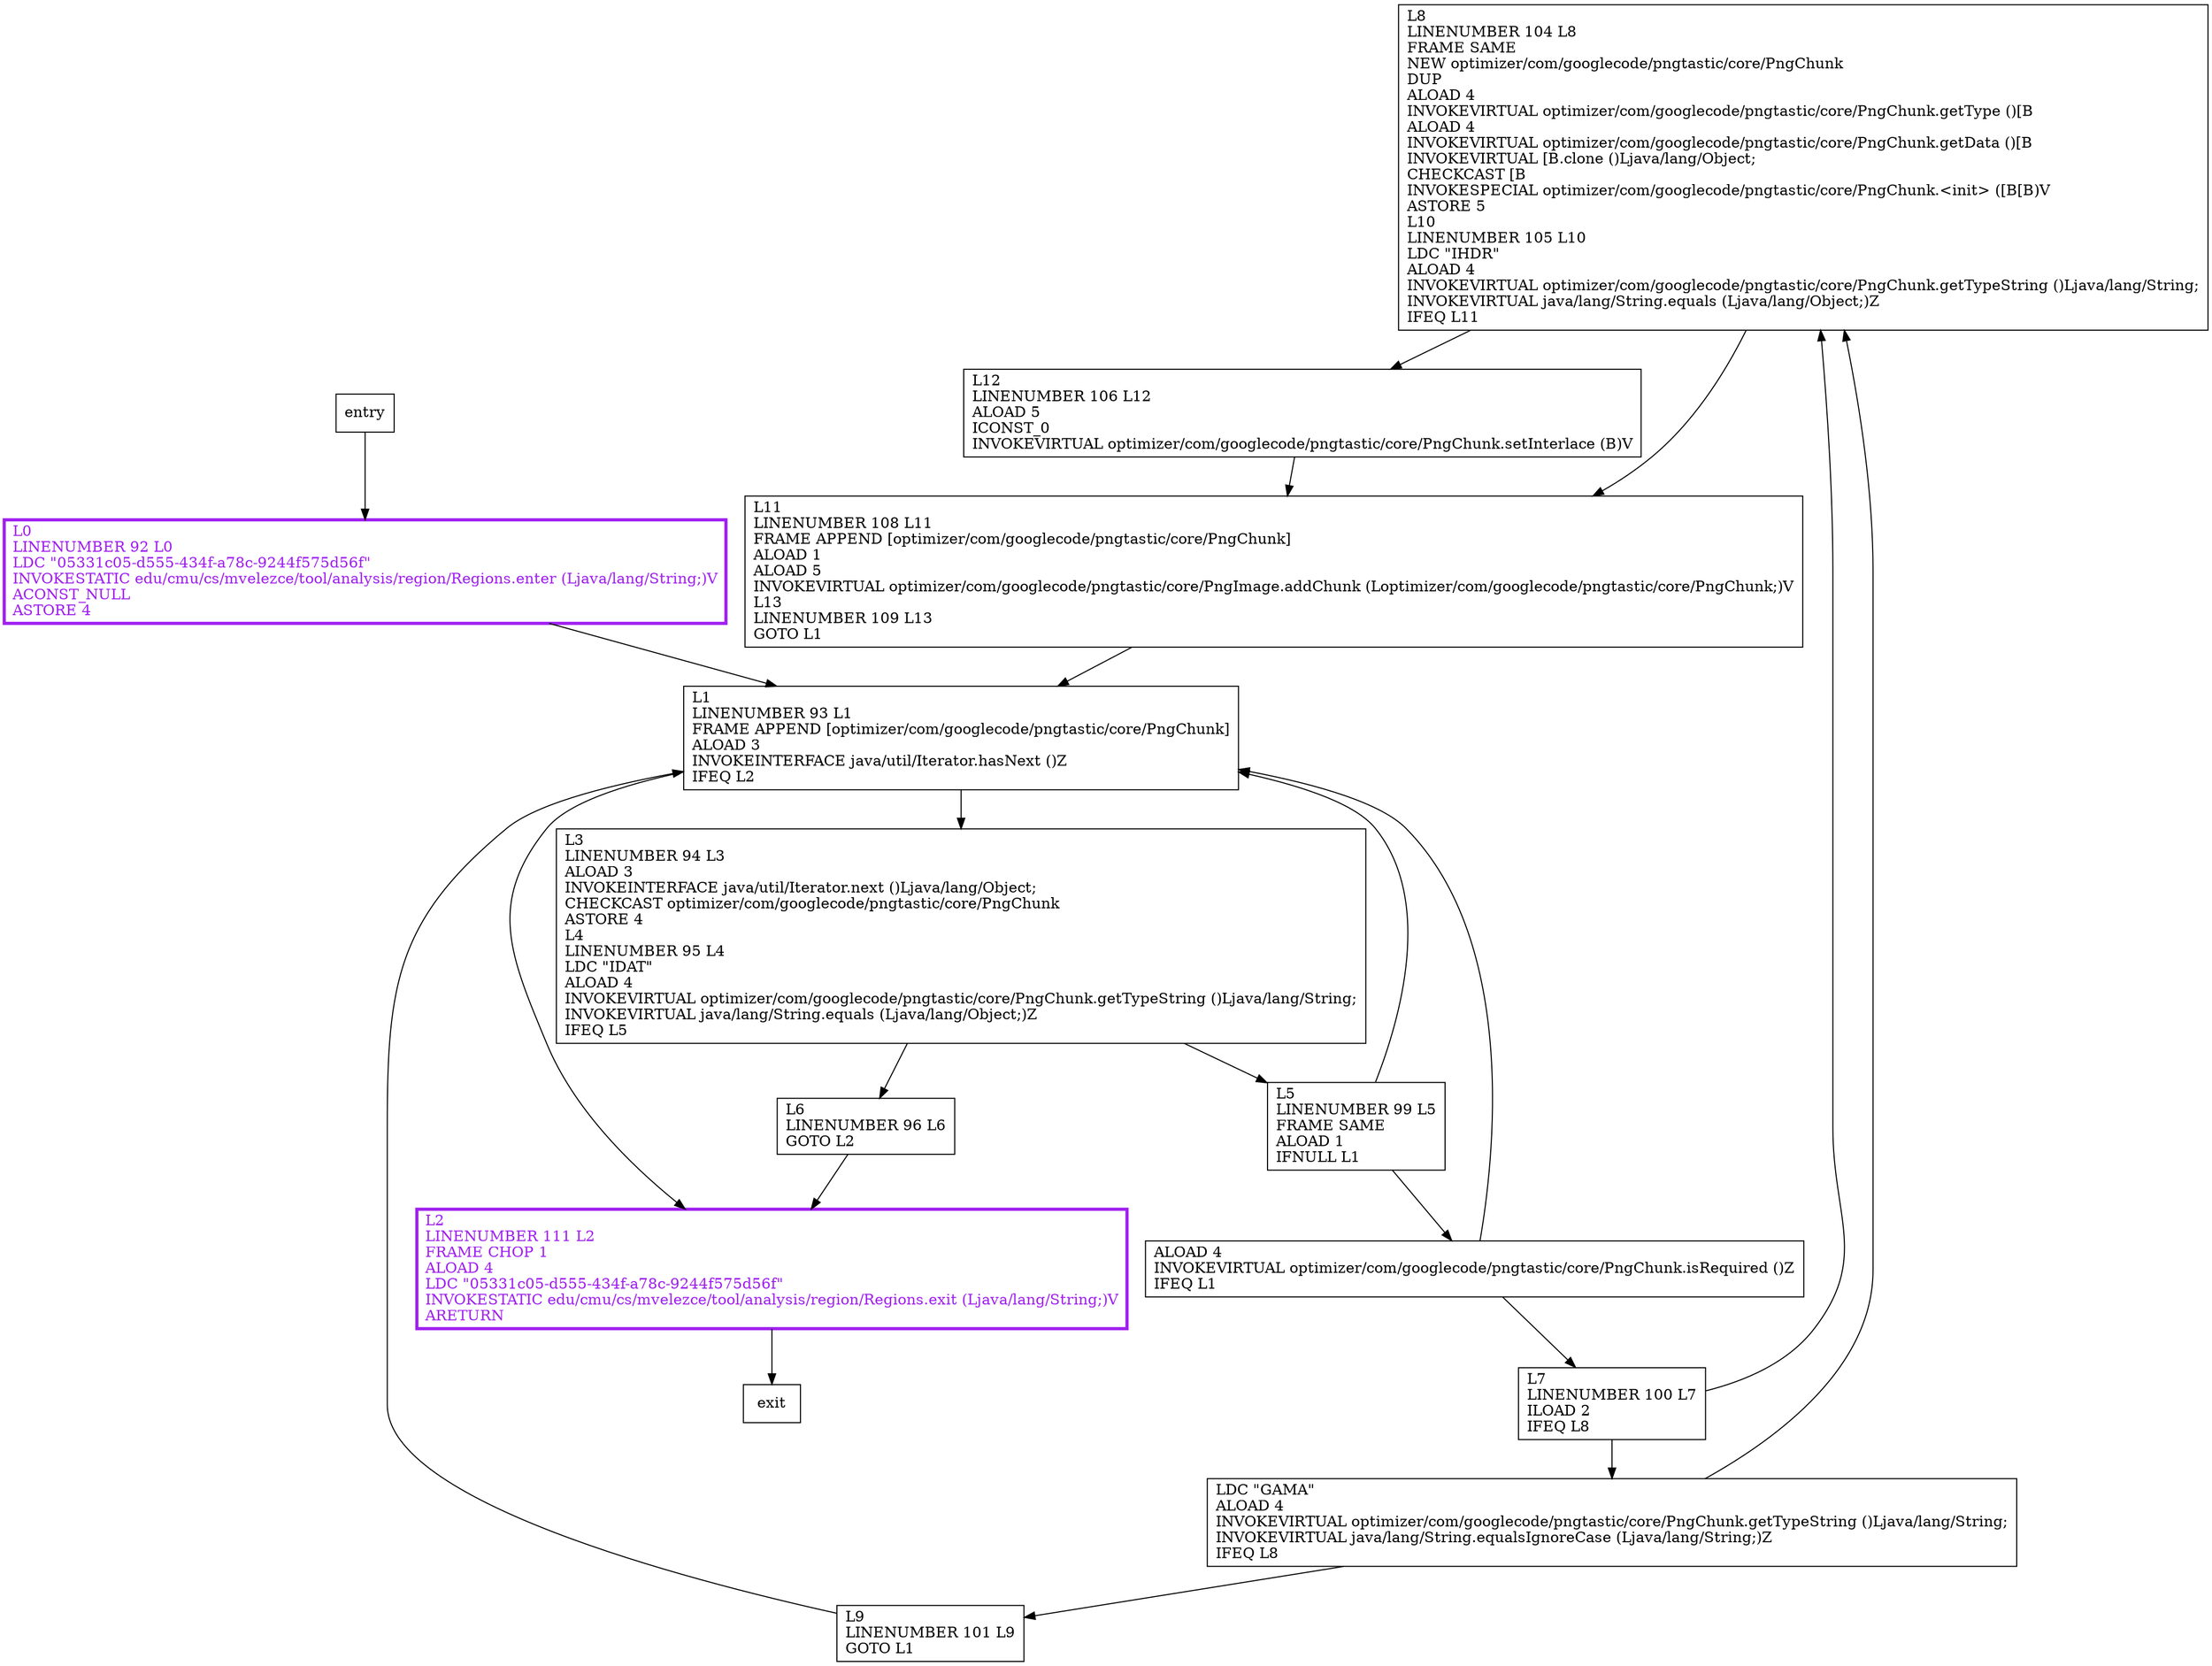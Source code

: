 digraph processHeadChunks {
node [shape=record];
1603503596 [label="L8\lLINENUMBER 104 L8\lFRAME SAME\lNEW optimizer/com/googlecode/pngtastic/core/PngChunk\lDUP\lALOAD 4\lINVOKEVIRTUAL optimizer/com/googlecode/pngtastic/core/PngChunk.getType ()[B\lALOAD 4\lINVOKEVIRTUAL optimizer/com/googlecode/pngtastic/core/PngChunk.getData ()[B\lINVOKEVIRTUAL [B.clone ()Ljava/lang/Object;\lCHECKCAST [B\lINVOKESPECIAL optimizer/com/googlecode/pngtastic/core/PngChunk.\<init\> ([B[B)V\lASTORE 5\lL10\lLINENUMBER 105 L10\lLDC \"IHDR\"\lALOAD 4\lINVOKEVIRTUAL optimizer/com/googlecode/pngtastic/core/PngChunk.getTypeString ()Ljava/lang/String;\lINVOKEVIRTUAL java/lang/String.equals (Ljava/lang/Object;)Z\lIFEQ L11\l"];
360540603 [label="L1\lLINENUMBER 93 L1\lFRAME APPEND [optimizer/com/googlecode/pngtastic/core/PngChunk]\lALOAD 3\lINVOKEINTERFACE java/util/Iterator.hasNext ()Z\lIFEQ L2\l"];
98318000 [label="L9\lLINENUMBER 101 L9\lGOTO L1\l"];
458195992 [label="L6\lLINENUMBER 96 L6\lGOTO L2\l"];
596645005 [label="L12\lLINENUMBER 106 L12\lALOAD 5\lICONST_0\lINVOKEVIRTUAL optimizer/com/googlecode/pngtastic/core/PngChunk.setInterlace (B)V\l"];
161849351 [label="ALOAD 4\lINVOKEVIRTUAL optimizer/com/googlecode/pngtastic/core/PngChunk.isRequired ()Z\lIFEQ L1\l"];
1617908105 [label="L11\lLINENUMBER 108 L11\lFRAME APPEND [optimizer/com/googlecode/pngtastic/core/PngChunk]\lALOAD 1\lALOAD 5\lINVOKEVIRTUAL optimizer/com/googlecode/pngtastic/core/PngImage.addChunk (Loptimizer/com/googlecode/pngtastic/core/PngChunk;)V\lL13\lLINENUMBER 109 L13\lGOTO L1\l"];
2134671116 [label="L3\lLINENUMBER 94 L3\lALOAD 3\lINVOKEINTERFACE java/util/Iterator.next ()Ljava/lang/Object;\lCHECKCAST optimizer/com/googlecode/pngtastic/core/PngChunk\lASTORE 4\lL4\lLINENUMBER 95 L4\lLDC \"IDAT\"\lALOAD 4\lINVOKEVIRTUAL optimizer/com/googlecode/pngtastic/core/PngChunk.getTypeString ()Ljava/lang/String;\lINVOKEVIRTUAL java/lang/String.equals (Ljava/lang/Object;)Z\lIFEQ L5\l"];
941337011 [label="L7\lLINENUMBER 100 L7\lILOAD 2\lIFEQ L8\l"];
61244836 [label="L0\lLINENUMBER 92 L0\lLDC \"05331c05-d555-434f-a78c-9244f575d56f\"\lINVOKESTATIC edu/cmu/cs/mvelezce/tool/analysis/region/Regions.enter (Ljava/lang/String;)V\lACONST_NULL\lASTORE 4\l"];
1781301768 [label="L2\lLINENUMBER 111 L2\lFRAME CHOP 1\lALOAD 4\lLDC \"05331c05-d555-434f-a78c-9244f575d56f\"\lINVOKESTATIC edu/cmu/cs/mvelezce/tool/analysis/region/Regions.exit (Ljava/lang/String;)V\lARETURN\l"];
745779095 [label="L5\lLINENUMBER 99 L5\lFRAME SAME\lALOAD 1\lIFNULL L1\l"];
568139540 [label="LDC \"GAMA\"\lALOAD 4\lINVOKEVIRTUAL optimizer/com/googlecode/pngtastic/core/PngChunk.getTypeString ()Ljava/lang/String;\lINVOKEVIRTUAL java/lang/String.equalsIgnoreCase (Ljava/lang/String;)Z\lIFEQ L8\l"];
entry;
exit;
1603503596 -> 1617908105;
1603503596 -> 596645005;
360540603 -> 2134671116;
360540603 -> 1781301768;
98318000 -> 360540603;
458195992 -> 1781301768;
596645005 -> 1617908105;
161849351 -> 360540603;
161849351 -> 941337011;
entry -> 61244836;
1617908105 -> 360540603;
2134671116 -> 458195992;
2134671116 -> 745779095;
941337011 -> 1603503596;
941337011 -> 568139540;
61244836 -> 360540603;
1781301768 -> exit;
745779095 -> 360540603;
745779095 -> 161849351;
568139540 -> 1603503596;
568139540 -> 98318000;
61244836[fontcolor="purple", penwidth=3, color="purple"];
1781301768[fontcolor="purple", penwidth=3, color="purple"];
}
